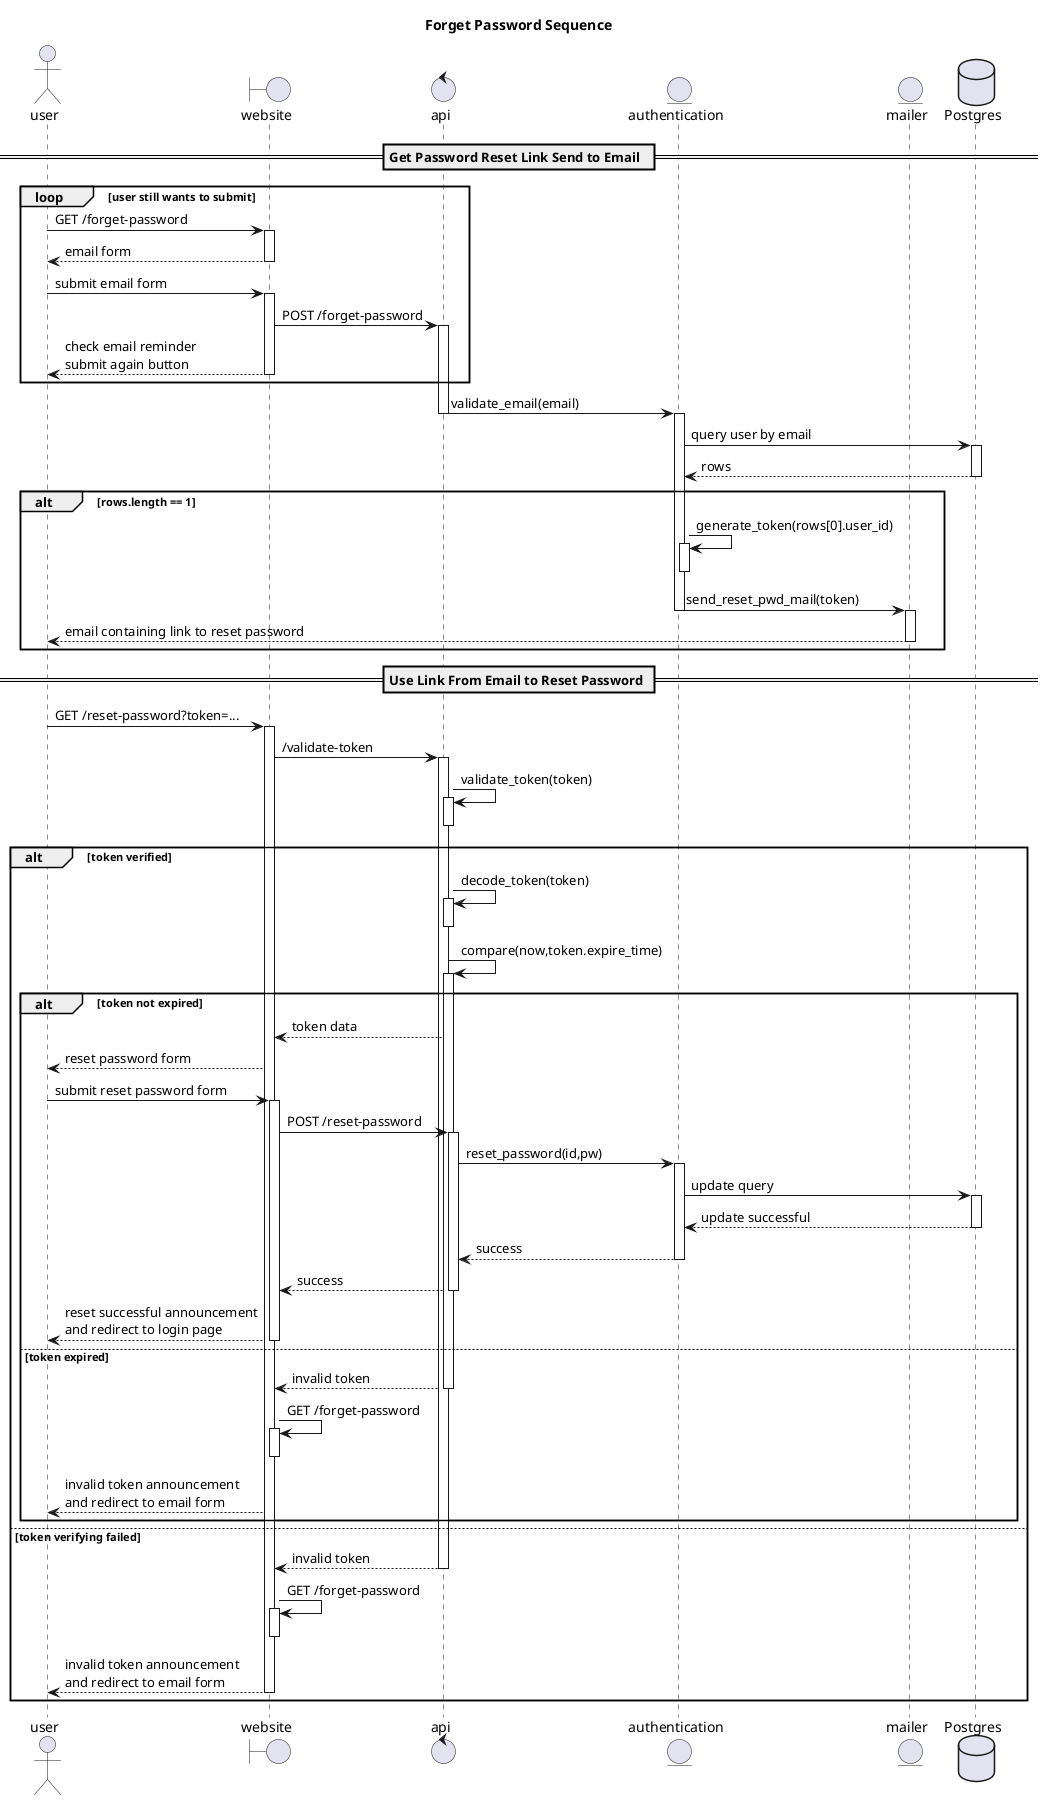 @startuml

title Forget Password Sequence

actor user as U
boundary website as W
control api
entity authentication as A
entity mailer as M
database Postgres as P

== Get Password Reset Link Send to Email  ==

loop user still wants to submit
    U -> W++: GET /forget-password
    return email form
    U -> W++: submit email form
    W -> api++: POST /forget-password
    U <-- W: check email reminder\nsubmit again button
    W--
end
api -> A: validate_email(email)
api --
A++
A -> P: query user by email
activate P
P --> A: rows
deactivate P
alt rows.length == 1
    A -> A++: generate_token(rows[0].user_id)
    A--
    A -> M: send_reset_pwd_mail(token)
    A--
    M++
    U <-- M--: email containing link to reset password
end

== Use Link From Email to Reset Password ==

U -> W ++: GET /reset-password?token=...
W -> api ++: /validate-token
api -> api ++: validate_token(token)
api--
alt token verified
    api -> api++: decode_token(token)
    api--
    api -> api++: compare(now,token.expire_time)
        alt token not expired
            W <-- api: token data
            U <-- W: reset password form
            U -> W++: submit reset password form
            W -> api++: POST /reset-password
            api -> A++: reset_password(id,pw)
            A -> P++: update query
            return update successful
            return success
            return success
            return reset successful announcement\nand redirect to login page
        else token expired
            W <-- api: invalid token
            api--
            W -> W++: GET /forget-password
            W--
            U <-- W: invalid token announcement\nand redirect to email form
        end
else token verifying failed
    return invalid token
    W -> W++: GET /forget-password
    W--
    return invalid token announcement\nand redirect to email form
end
@enduml